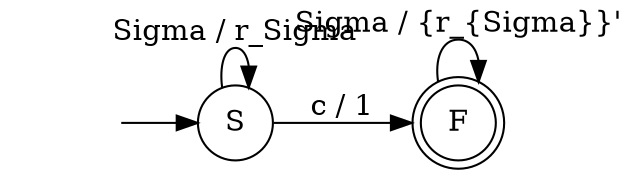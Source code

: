 digraph Automaton {rankdir = LR;
initial [shape=plaintext,label=""];
initial -> start;
start [shape=circle,label="S"];
start -> start [label="\Sigma / r_\Sigma"]
start -> final [label="c / 1"]
final [shape=doublecircle,label="F"];
final -> final [label="\Sigma / {r_{\Sigma}}'"]
}
